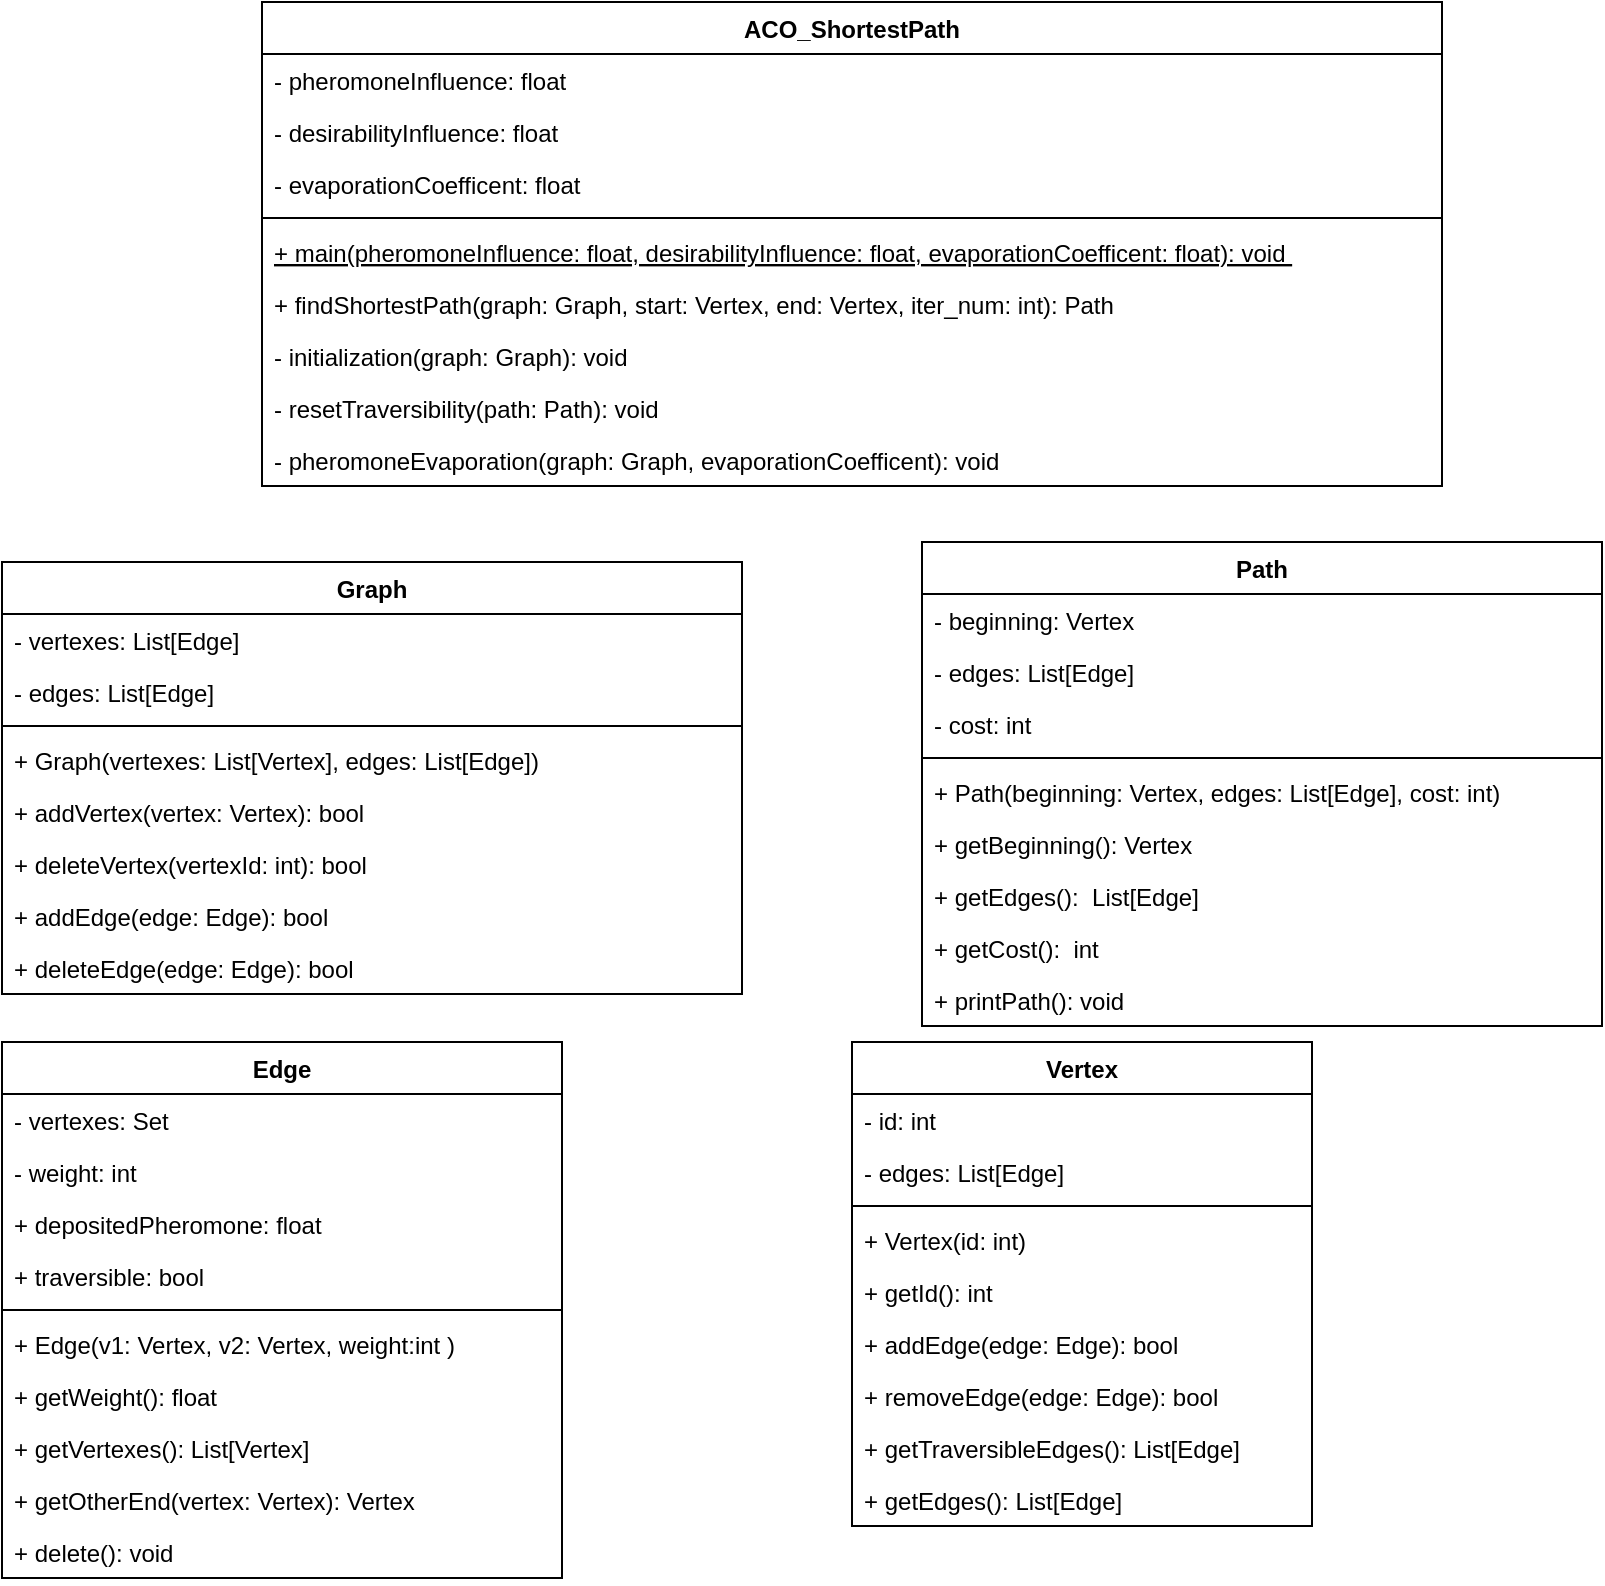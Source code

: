 <mxfile version="13.7.3" type="device"><diagram name="Page-1" id="c4acf3e9-155e-7222-9cf6-157b1a14988f"><mxGraphModel dx="892" dy="448" grid="1" gridSize="10" guides="1" tooltips="1" connect="1" arrows="1" fold="1" page="1" pageScale="1" pageWidth="850" pageHeight="1100" background="#ffffff" math="0" shadow="0"><root><mxCell id="0"/><mxCell id="1" parent="0"/><mxCell id="sqjGZ9QeviKluE0AUtPM-5" value="ACO_ShortestPath" style="swimlane;fontStyle=1;align=center;verticalAlign=top;childLayout=stackLayout;horizontal=1;startSize=26;horizontalStack=0;resizeParent=1;resizeParentMax=0;resizeLast=0;collapsible=1;marginBottom=0;" parent="1" vertex="1"><mxGeometry x="130" y="20" width="590" height="242" as="geometry"/></mxCell><mxCell id="sqjGZ9QeviKluE0AUtPM-6" value="- pheromoneInfluence: float" style="text;strokeColor=none;fillColor=none;align=left;verticalAlign=top;spacingLeft=4;spacingRight=4;overflow=hidden;rotatable=0;points=[[0,0.5],[1,0.5]];portConstraint=eastwest;" parent="sqjGZ9QeviKluE0AUtPM-5" vertex="1"><mxGeometry y="26" width="590" height="26" as="geometry"/></mxCell><mxCell id="sqjGZ9QeviKluE0AUtPM-21" value="- desirabilityInfluence: float" style="text;strokeColor=none;fillColor=none;align=left;verticalAlign=top;spacingLeft=4;spacingRight=4;overflow=hidden;rotatable=0;points=[[0,0.5],[1,0.5]];portConstraint=eastwest;" parent="sqjGZ9QeviKluE0AUtPM-5" vertex="1"><mxGeometry y="52" width="590" height="26" as="geometry"/></mxCell><mxCell id="sqjGZ9QeviKluE0AUtPM-22" value="- evaporationCoefficent: float" style="text;strokeColor=none;fillColor=none;align=left;verticalAlign=top;spacingLeft=4;spacingRight=4;overflow=hidden;rotatable=0;points=[[0,0.5],[1,0.5]];portConstraint=eastwest;" parent="sqjGZ9QeviKluE0AUtPM-5" vertex="1"><mxGeometry y="78" width="590" height="26" as="geometry"/></mxCell><mxCell id="sqjGZ9QeviKluE0AUtPM-7" value="" style="line;strokeWidth=1;fillColor=none;align=left;verticalAlign=middle;spacingTop=-1;spacingLeft=3;spacingRight=3;rotatable=0;labelPosition=right;points=[];portConstraint=eastwest;" parent="sqjGZ9QeviKluE0AUtPM-5" vertex="1"><mxGeometry y="104" width="590" height="8" as="geometry"/></mxCell><mxCell id="sqjGZ9QeviKluE0AUtPM-8" value="+ main(pheromoneInfluence: float, desirabilityInfluence: float, evaporationCoefficent: float): void " style="text;strokeColor=none;fillColor=none;align=left;verticalAlign=top;spacingLeft=4;spacingRight=4;overflow=hidden;rotatable=0;points=[[0,0.5],[1,0.5]];portConstraint=eastwest;fontStyle=4" parent="sqjGZ9QeviKluE0AUtPM-5" vertex="1"><mxGeometry y="112" width="590" height="26" as="geometry"/></mxCell><mxCell id="sqjGZ9QeviKluE0AUtPM-16" value="+ findShortestPath(graph: Graph, start: Vertex, end: Vertex, iter_num: int): Path" style="text;strokeColor=none;fillColor=none;align=left;verticalAlign=top;spacingLeft=4;spacingRight=4;overflow=hidden;rotatable=0;points=[[0,0.5],[1,0.5]];portConstraint=eastwest;" parent="sqjGZ9QeviKluE0AUtPM-5" vertex="1"><mxGeometry y="138" width="590" height="26" as="geometry"/></mxCell><mxCell id="sqjGZ9QeviKluE0AUtPM-17" value="- initialization(graph: Graph): void" style="text;strokeColor=none;fillColor=none;align=left;verticalAlign=top;spacingLeft=4;spacingRight=4;overflow=hidden;rotatable=0;points=[[0,0.5],[1,0.5]];portConstraint=eastwest;" parent="sqjGZ9QeviKluE0AUtPM-5" vertex="1"><mxGeometry y="164" width="590" height="26" as="geometry"/></mxCell><mxCell id="sqjGZ9QeviKluE0AUtPM-18" value="- resetTraversibility(path: Path): void" style="text;strokeColor=none;fillColor=none;align=left;verticalAlign=top;spacingLeft=4;spacingRight=4;overflow=hidden;rotatable=0;points=[[0,0.5],[1,0.5]];portConstraint=eastwest;" parent="sqjGZ9QeviKluE0AUtPM-5" vertex="1"><mxGeometry y="190" width="590" height="26" as="geometry"/></mxCell><mxCell id="sqjGZ9QeviKluE0AUtPM-20" value="- pheromoneEvaporation(graph: Graph, evaporationCoefficent): void" style="text;strokeColor=none;fillColor=none;align=left;verticalAlign=top;spacingLeft=4;spacingRight=4;overflow=hidden;rotatable=0;points=[[0,0.5],[1,0.5]];portConstraint=eastwest;" parent="sqjGZ9QeviKluE0AUtPM-5" vertex="1"><mxGeometry y="216" width="590" height="26" as="geometry"/></mxCell><mxCell id="pg4ettiHtv_dSA1kMVpO-1" value="Graph" style="swimlane;fontStyle=1;align=center;verticalAlign=top;childLayout=stackLayout;horizontal=1;startSize=26;horizontalStack=0;resizeParent=1;resizeParentMax=0;resizeLast=0;collapsible=1;marginBottom=0;" parent="1" vertex="1"><mxGeometry y="300" width="370" height="216" as="geometry"><mxRectangle x="410" y="60" width="70" height="26" as="alternateBounds"/></mxGeometry></mxCell><mxCell id="pg4ettiHtv_dSA1kMVpO-3" value="- vertexes: List[Edge]" style="text;strokeColor=none;fillColor=none;align=left;verticalAlign=top;spacingLeft=4;spacingRight=4;overflow=hidden;rotatable=0;points=[[0,0.5],[1,0.5]];portConstraint=eastwest;" parent="pg4ettiHtv_dSA1kMVpO-1" vertex="1"><mxGeometry y="26" width="370" height="26" as="geometry"/></mxCell><mxCell id="pg4ettiHtv_dSA1kMVpO-4" value="- edges: List[Edge]" style="text;strokeColor=none;fillColor=none;align=left;verticalAlign=top;spacingLeft=4;spacingRight=4;overflow=hidden;rotatable=0;points=[[0,0.5],[1,0.5]];portConstraint=eastwest;" parent="pg4ettiHtv_dSA1kMVpO-1" vertex="1"><mxGeometry y="52" width="370" height="26" as="geometry"/></mxCell><mxCell id="pg4ettiHtv_dSA1kMVpO-5" value="" style="line;strokeWidth=1;fillColor=none;align=left;verticalAlign=middle;spacingTop=-1;spacingLeft=3;spacingRight=3;rotatable=0;labelPosition=right;points=[];portConstraint=eastwest;" parent="pg4ettiHtv_dSA1kMVpO-1" vertex="1"><mxGeometry y="78" width="370" height="8" as="geometry"/></mxCell><mxCell id="pg4ettiHtv_dSA1kMVpO-2" value="+ Graph(vertexes: List[Vertex], edges: List[Edge])" style="text;strokeColor=none;fillColor=none;align=left;verticalAlign=top;spacingLeft=4;spacingRight=4;overflow=hidden;rotatable=0;points=[[0,0.5],[1,0.5]];portConstraint=eastwest;" parent="pg4ettiHtv_dSA1kMVpO-1" vertex="1"><mxGeometry y="86" width="370" height="26" as="geometry"/></mxCell><mxCell id="pg4ettiHtv_dSA1kMVpO-7" value="+ addVertex(vertex: Vertex): bool" style="text;strokeColor=none;fillColor=none;align=left;verticalAlign=top;spacingLeft=4;spacingRight=4;overflow=hidden;rotatable=0;points=[[0,0.5],[1,0.5]];portConstraint=eastwest;" parent="pg4ettiHtv_dSA1kMVpO-1" vertex="1"><mxGeometry y="112" width="370" height="26" as="geometry"/></mxCell><mxCell id="JrEu-F-5bnfmGJyy2IwM-2" value="+ deleteVertex(vertexId: int): bool" style="text;strokeColor=none;fillColor=none;align=left;verticalAlign=top;spacingLeft=4;spacingRight=4;overflow=hidden;rotatable=0;points=[[0,0.5],[1,0.5]];portConstraint=eastwest;" parent="pg4ettiHtv_dSA1kMVpO-1" vertex="1"><mxGeometry y="138" width="370" height="26" as="geometry"/></mxCell><mxCell id="pg4ettiHtv_dSA1kMVpO-6" value="+ addEdge(edge: Edge): bool" style="text;strokeColor=none;fillColor=none;align=left;verticalAlign=top;spacingLeft=4;spacingRight=4;overflow=hidden;rotatable=0;points=[[0,0.5],[1,0.5]];portConstraint=eastwest;" parent="pg4ettiHtv_dSA1kMVpO-1" vertex="1"><mxGeometry y="164" width="370" height="26" as="geometry"/></mxCell><mxCell id="JrEu-F-5bnfmGJyy2IwM-1" value="+ deleteEdge(edge: Edge): bool" style="text;strokeColor=none;fillColor=none;align=left;verticalAlign=top;spacingLeft=4;spacingRight=4;overflow=hidden;rotatable=0;points=[[0,0.5],[1,0.5]];portConstraint=eastwest;" parent="pg4ettiHtv_dSA1kMVpO-1" vertex="1"><mxGeometry y="190" width="370" height="26" as="geometry"/></mxCell><mxCell id="pg4ettiHtv_dSA1kMVpO-14" value="Edge" style="swimlane;fontStyle=1;align=center;verticalAlign=top;childLayout=stackLayout;horizontal=1;startSize=26;horizontalStack=0;resizeParent=1;resizeParentMax=0;resizeLast=0;collapsible=1;marginBottom=0;" parent="1" vertex="1"><mxGeometry y="540" width="280" height="268" as="geometry"/></mxCell><mxCell id="pg4ettiHtv_dSA1kMVpO-16" value="- vertexes: Set" style="text;strokeColor=none;fillColor=none;align=left;verticalAlign=top;spacingLeft=4;spacingRight=4;overflow=hidden;rotatable=0;points=[[0,0.5],[1,0.5]];portConstraint=eastwest;" parent="pg4ettiHtv_dSA1kMVpO-14" vertex="1"><mxGeometry y="26" width="280" height="26" as="geometry"/></mxCell><mxCell id="pg4ettiHtv_dSA1kMVpO-17" value="- weight: int" style="text;strokeColor=none;fillColor=none;align=left;verticalAlign=top;spacingLeft=4;spacingRight=4;overflow=hidden;rotatable=0;points=[[0,0.5],[1,0.5]];portConstraint=eastwest;" parent="pg4ettiHtv_dSA1kMVpO-14" vertex="1"><mxGeometry y="52" width="280" height="26" as="geometry"/></mxCell><mxCell id="pg4ettiHtv_dSA1kMVpO-18" value="+ depositedPheromone: float" style="text;strokeColor=none;fillColor=none;align=left;verticalAlign=top;spacingLeft=4;spacingRight=4;overflow=hidden;rotatable=0;points=[[0,0.5],[1,0.5]];portConstraint=eastwest;" parent="pg4ettiHtv_dSA1kMVpO-14" vertex="1"><mxGeometry y="78" width="280" height="26" as="geometry"/></mxCell><mxCell id="JrEu-F-5bnfmGJyy2IwM-3" value="+ traversible: bool" style="text;strokeColor=none;fillColor=none;align=left;verticalAlign=top;spacingLeft=4;spacingRight=4;overflow=hidden;rotatable=0;points=[[0,0.5],[1,0.5]];portConstraint=eastwest;" parent="pg4ettiHtv_dSA1kMVpO-14" vertex="1"><mxGeometry y="104" width="280" height="26" as="geometry"/></mxCell><mxCell id="pg4ettiHtv_dSA1kMVpO-19" value="" style="line;strokeWidth=1;fillColor=none;align=left;verticalAlign=middle;spacingTop=-1;spacingLeft=3;spacingRight=3;rotatable=0;labelPosition=right;points=[];portConstraint=eastwest;" parent="pg4ettiHtv_dSA1kMVpO-14" vertex="1"><mxGeometry y="130" width="280" height="8" as="geometry"/></mxCell><mxCell id="pg4ettiHtv_dSA1kMVpO-15" value="+ Edge(v1: Vertex, v2: Vertex, weight:int ) " style="text;strokeColor=none;fillColor=none;align=left;verticalAlign=top;spacingLeft=4;spacingRight=4;overflow=hidden;rotatable=0;points=[[0,0.5],[1,0.5]];portConstraint=eastwest;" parent="pg4ettiHtv_dSA1kMVpO-14" vertex="1"><mxGeometry y="138" width="280" height="26" as="geometry"/></mxCell><mxCell id="JrEu-F-5bnfmGJyy2IwM-17" value="+ getWeight(): float" style="text;strokeColor=none;fillColor=none;align=left;verticalAlign=top;spacingLeft=4;spacingRight=4;overflow=hidden;rotatable=0;points=[[0,0.5],[1,0.5]];portConstraint=eastwest;" parent="pg4ettiHtv_dSA1kMVpO-14" vertex="1"><mxGeometry y="164" width="280" height="26" as="geometry"/></mxCell><mxCell id="JrEu-F-5bnfmGJyy2IwM-18" value="+ getVertexes(): List[Vertex]" style="text;strokeColor=none;fillColor=none;align=left;verticalAlign=top;spacingLeft=4;spacingRight=4;overflow=hidden;rotatable=0;points=[[0,0.5],[1,0.5]];portConstraint=eastwest;" parent="pg4ettiHtv_dSA1kMVpO-14" vertex="1"><mxGeometry y="190" width="280" height="26" as="geometry"/></mxCell><mxCell id="sqjGZ9QeviKluE0AUtPM-23" value="+ getOtherEnd(vertex: Vertex): Vertex" style="text;strokeColor=none;fillColor=none;align=left;verticalAlign=top;spacingLeft=4;spacingRight=4;overflow=hidden;rotatable=0;points=[[0,0.5],[1,0.5]];portConstraint=eastwest;" parent="pg4ettiHtv_dSA1kMVpO-14" vertex="1"><mxGeometry y="216" width="280" height="26" as="geometry"/></mxCell><mxCell id="JrEu-F-5bnfmGJyy2IwM-20" value="+ delete(): void" style="text;strokeColor=none;fillColor=none;align=left;verticalAlign=top;spacingLeft=4;spacingRight=4;overflow=hidden;rotatable=0;points=[[0,0.5],[1,0.5]];portConstraint=eastwest;" parent="pg4ettiHtv_dSA1kMVpO-14" vertex="1"><mxGeometry y="242" width="280" height="26" as="geometry"/></mxCell><mxCell id="pg4ettiHtv_dSA1kMVpO-8" value="Vertex" style="swimlane;fontStyle=1;align=center;verticalAlign=top;childLayout=stackLayout;horizontal=1;startSize=26;horizontalStack=0;resizeParent=1;resizeParentMax=0;resizeLast=0;collapsible=1;marginBottom=0;" parent="1" vertex="1"><mxGeometry x="425" y="540" width="230" height="242" as="geometry"/></mxCell><mxCell id="pg4ettiHtv_dSA1kMVpO-10" value="- id: int" style="text;strokeColor=none;fillColor=none;align=left;verticalAlign=top;spacingLeft=4;spacingRight=4;overflow=hidden;rotatable=0;points=[[0,0.5],[1,0.5]];portConstraint=eastwest;" parent="pg4ettiHtv_dSA1kMVpO-8" vertex="1"><mxGeometry y="26" width="230" height="26" as="geometry"/></mxCell><mxCell id="pg4ettiHtv_dSA1kMVpO-11" value="- edges: List[Edge]" style="text;strokeColor=none;fillColor=none;align=left;verticalAlign=top;spacingLeft=4;spacingRight=4;overflow=hidden;rotatable=0;points=[[0,0.5],[1,0.5]];portConstraint=eastwest;" parent="pg4ettiHtv_dSA1kMVpO-8" vertex="1"><mxGeometry y="52" width="230" height="26" as="geometry"/></mxCell><mxCell id="pg4ettiHtv_dSA1kMVpO-12" value="" style="line;strokeWidth=1;fillColor=none;align=left;verticalAlign=middle;spacingTop=-1;spacingLeft=3;spacingRight=3;rotatable=0;labelPosition=right;points=[];portConstraint=eastwest;" parent="pg4ettiHtv_dSA1kMVpO-8" vertex="1"><mxGeometry y="78" width="230" height="8" as="geometry"/></mxCell><mxCell id="pg4ettiHtv_dSA1kMVpO-9" value="+ Vertex(id: int) " style="text;strokeColor=none;fillColor=none;align=left;verticalAlign=top;spacingLeft=4;spacingRight=4;overflow=hidden;rotatable=0;points=[[0,0.5],[1,0.5]];portConstraint=eastwest;" parent="pg4ettiHtv_dSA1kMVpO-8" vertex="1"><mxGeometry y="86" width="230" height="26" as="geometry"/></mxCell><mxCell id="JrEu-F-5bnfmGJyy2IwM-16" value="+ getId(): int" style="text;strokeColor=none;fillColor=none;align=left;verticalAlign=top;spacingLeft=4;spacingRight=4;overflow=hidden;rotatable=0;points=[[0,0.5],[1,0.5]];portConstraint=eastwest;" parent="pg4ettiHtv_dSA1kMVpO-8" vertex="1"><mxGeometry y="112" width="230" height="26" as="geometry"/></mxCell><mxCell id="JrEu-F-5bnfmGJyy2IwM-15" value="+ addEdge(edge: Edge): bool" style="text;strokeColor=none;fillColor=none;align=left;verticalAlign=top;spacingLeft=4;spacingRight=4;overflow=hidden;rotatable=0;points=[[0,0.5],[1,0.5]];portConstraint=eastwest;" parent="pg4ettiHtv_dSA1kMVpO-8" vertex="1"><mxGeometry y="138" width="230" height="26" as="geometry"/></mxCell><mxCell id="pg4ettiHtv_dSA1kMVpO-13" value="+ removeEdge(edge: Edge): bool" style="text;strokeColor=none;fillColor=none;align=left;verticalAlign=top;spacingLeft=4;spacingRight=4;overflow=hidden;rotatable=0;points=[[0,0.5],[1,0.5]];portConstraint=eastwest;" parent="pg4ettiHtv_dSA1kMVpO-8" vertex="1"><mxGeometry y="164" width="230" height="26" as="geometry"/></mxCell><mxCell id="sqjGZ9QeviKluE0AUtPM-19" value="+ getTraversibleEdges(): List[Edge]" style="text;strokeColor=none;fillColor=none;align=left;verticalAlign=top;spacingLeft=4;spacingRight=4;overflow=hidden;rotatable=0;points=[[0,0.5],[1,0.5]];portConstraint=eastwest;" parent="pg4ettiHtv_dSA1kMVpO-8" vertex="1"><mxGeometry y="190" width="230" height="26" as="geometry"/></mxCell><mxCell id="JrEu-F-5bnfmGJyy2IwM-19" value="+ getEdges(): List[Edge]" style="text;strokeColor=none;fillColor=none;align=left;verticalAlign=top;spacingLeft=4;spacingRight=4;overflow=hidden;rotatable=0;points=[[0,0.5],[1,0.5]];portConstraint=eastwest;" parent="pg4ettiHtv_dSA1kMVpO-8" vertex="1"><mxGeometry y="216" width="230" height="26" as="geometry"/></mxCell><mxCell id="1RkAcvZ3iB74kD1Wl9Zt-1" value="Path" style="swimlane;fontStyle=1;align=center;verticalAlign=top;childLayout=stackLayout;horizontal=1;startSize=26;horizontalStack=0;resizeParent=1;resizeParentMax=0;resizeLast=0;collapsible=1;marginBottom=0;" vertex="1" parent="1"><mxGeometry x="460" y="290" width="340" height="242" as="geometry"/></mxCell><mxCell id="1RkAcvZ3iB74kD1Wl9Zt-2" value="- beginning: Vertex" style="text;strokeColor=none;fillColor=none;align=left;verticalAlign=top;spacingLeft=4;spacingRight=4;overflow=hidden;rotatable=0;points=[[0,0.5],[1,0.5]];portConstraint=eastwest;" vertex="1" parent="1RkAcvZ3iB74kD1Wl9Zt-1"><mxGeometry y="26" width="340" height="26" as="geometry"/></mxCell><mxCell id="1RkAcvZ3iB74kD1Wl9Zt-6" value="- edges: List[Edge]" style="text;strokeColor=none;fillColor=none;align=left;verticalAlign=top;spacingLeft=4;spacingRight=4;overflow=hidden;rotatable=0;points=[[0,0.5],[1,0.5]];portConstraint=eastwest;" vertex="1" parent="1RkAcvZ3iB74kD1Wl9Zt-1"><mxGeometry y="52" width="340" height="26" as="geometry"/></mxCell><mxCell id="1RkAcvZ3iB74kD1Wl9Zt-5" value="- cost: int" style="text;strokeColor=none;fillColor=none;align=left;verticalAlign=top;spacingLeft=4;spacingRight=4;overflow=hidden;rotatable=0;points=[[0,0.5],[1,0.5]];portConstraint=eastwest;" vertex="1" parent="1RkAcvZ3iB74kD1Wl9Zt-1"><mxGeometry y="78" width="340" height="26" as="geometry"/></mxCell><mxCell id="1RkAcvZ3iB74kD1Wl9Zt-3" value="" style="line;strokeWidth=1;fillColor=none;align=left;verticalAlign=middle;spacingTop=-1;spacingLeft=3;spacingRight=3;rotatable=0;labelPosition=right;points=[];portConstraint=eastwest;" vertex="1" parent="1RkAcvZ3iB74kD1Wl9Zt-1"><mxGeometry y="104" width="340" height="8" as="geometry"/></mxCell><mxCell id="1RkAcvZ3iB74kD1Wl9Zt-4" value="+ Path(beginning: Vertex, edges: List[Edge], cost: int)" style="text;strokeColor=none;fillColor=none;align=left;verticalAlign=top;spacingLeft=4;spacingRight=4;overflow=hidden;rotatable=0;points=[[0,0.5],[1,0.5]];portConstraint=eastwest;" vertex="1" parent="1RkAcvZ3iB74kD1Wl9Zt-1"><mxGeometry y="112" width="340" height="26" as="geometry"/></mxCell><mxCell id="1RkAcvZ3iB74kD1Wl9Zt-7" value="+ getBeginning(): Vertex" style="text;strokeColor=none;fillColor=none;align=left;verticalAlign=top;spacingLeft=4;spacingRight=4;overflow=hidden;rotatable=0;points=[[0,0.5],[1,0.5]];portConstraint=eastwest;" vertex="1" parent="1RkAcvZ3iB74kD1Wl9Zt-1"><mxGeometry y="138" width="340" height="26" as="geometry"/></mxCell><mxCell id="1RkAcvZ3iB74kD1Wl9Zt-8" value="+ getEdges():  List[Edge]" style="text;strokeColor=none;fillColor=none;align=left;verticalAlign=top;spacingLeft=4;spacingRight=4;overflow=hidden;rotatable=0;points=[[0,0.5],[1,0.5]];portConstraint=eastwest;" vertex="1" parent="1RkAcvZ3iB74kD1Wl9Zt-1"><mxGeometry y="164" width="340" height="26" as="geometry"/></mxCell><mxCell id="1RkAcvZ3iB74kD1Wl9Zt-9" value="+ getCost():  int" style="text;strokeColor=none;fillColor=none;align=left;verticalAlign=top;spacingLeft=4;spacingRight=4;overflow=hidden;rotatable=0;points=[[0,0.5],[1,0.5]];portConstraint=eastwest;" vertex="1" parent="1RkAcvZ3iB74kD1Wl9Zt-1"><mxGeometry y="190" width="340" height="26" as="geometry"/></mxCell><mxCell id="1RkAcvZ3iB74kD1Wl9Zt-10" value="+ printPath(): void" style="text;strokeColor=none;fillColor=none;align=left;verticalAlign=top;spacingLeft=4;spacingRight=4;overflow=hidden;rotatable=0;points=[[0,0.5],[1,0.5]];portConstraint=eastwest;" vertex="1" parent="1RkAcvZ3iB74kD1Wl9Zt-1"><mxGeometry y="216" width="340" height="26" as="geometry"/></mxCell></root></mxGraphModel></diagram></mxfile>